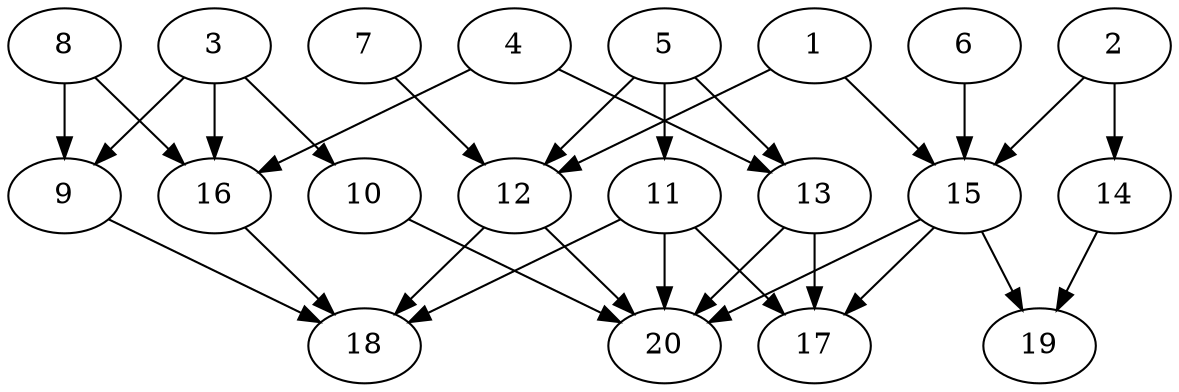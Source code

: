 // DAG automatically generated by daggen at Wed Jul 24 21:20:53 2019
// ./daggen --dot -n 20 --ccr 0.3 --fat 0.8 --regular 0.5 --density 0.7 --mindata 5242880 --maxdata 52428800 
digraph G {
  1 [size="164734293", alpha="0.07", expect_size="49420288"] 
  1 -> 12 [size ="49420288"]
  1 -> 15 [size ="49420288"]
  2 [size="156716373", alpha="0.18", expect_size="47014912"] 
  2 -> 14 [size ="47014912"]
  2 -> 15 [size ="47014912"]
  3 [size="21841920", alpha="0.11", expect_size="6552576"] 
  3 -> 9 [size ="6552576"]
  3 -> 10 [size ="6552576"]
  3 -> 16 [size ="6552576"]
  4 [size="144083627", alpha="0.08", expect_size="43225088"] 
  4 -> 13 [size ="43225088"]
  4 -> 16 [size ="43225088"]
  5 [size="19401387", alpha="0.12", expect_size="5820416"] 
  5 -> 11 [size ="5820416"]
  5 -> 12 [size ="5820416"]
  5 -> 13 [size ="5820416"]
  6 [size="69355520", alpha="0.07", expect_size="20806656"] 
  6 -> 15 [size ="20806656"]
  7 [size="38485333", alpha="0.04", expect_size="11545600"] 
  7 -> 12 [size ="11545600"]
  8 [size="109561173", alpha="0.14", expect_size="32868352"] 
  8 -> 9 [size ="32868352"]
  8 -> 16 [size ="32868352"]
  9 [size="86954667", alpha="0.18", expect_size="26086400"] 
  9 -> 18 [size ="26086400"]
  10 [size="55500800", alpha="0.05", expect_size="16650240"] 
  10 -> 20 [size ="16650240"]
  11 [size="45752320", alpha="0.12", expect_size="13725696"] 
  11 -> 17 [size ="13725696"]
  11 -> 18 [size ="13725696"]
  11 -> 20 [size ="13725696"]
  12 [size="97754453", alpha="0.18", expect_size="29326336"] 
  12 -> 18 [size ="29326336"]
  12 -> 20 [size ="29326336"]
  13 [size="84626773", alpha="0.08", expect_size="25388032"] 
  13 -> 17 [size ="25388032"]
  13 -> 20 [size ="25388032"]
  14 [size="172042240", alpha="0.05", expect_size="51612672"] 
  14 -> 19 [size ="51612672"]
  15 [size="74550613", alpha="0.20", expect_size="22365184"] 
  15 -> 17 [size ="22365184"]
  15 -> 19 [size ="22365184"]
  15 -> 20 [size ="22365184"]
  16 [size="167389867", alpha="0.09", expect_size="50216960"] 
  16 -> 18 [size ="50216960"]
  17 [size="68966400", alpha="0.11", expect_size="20689920"] 
  18 [size="102522880", alpha="0.06", expect_size="30756864"] 
  19 [size="59211093", alpha="0.12", expect_size="17763328"] 
  20 [size="45806933", alpha="0.05", expect_size="13742080"] 
}
